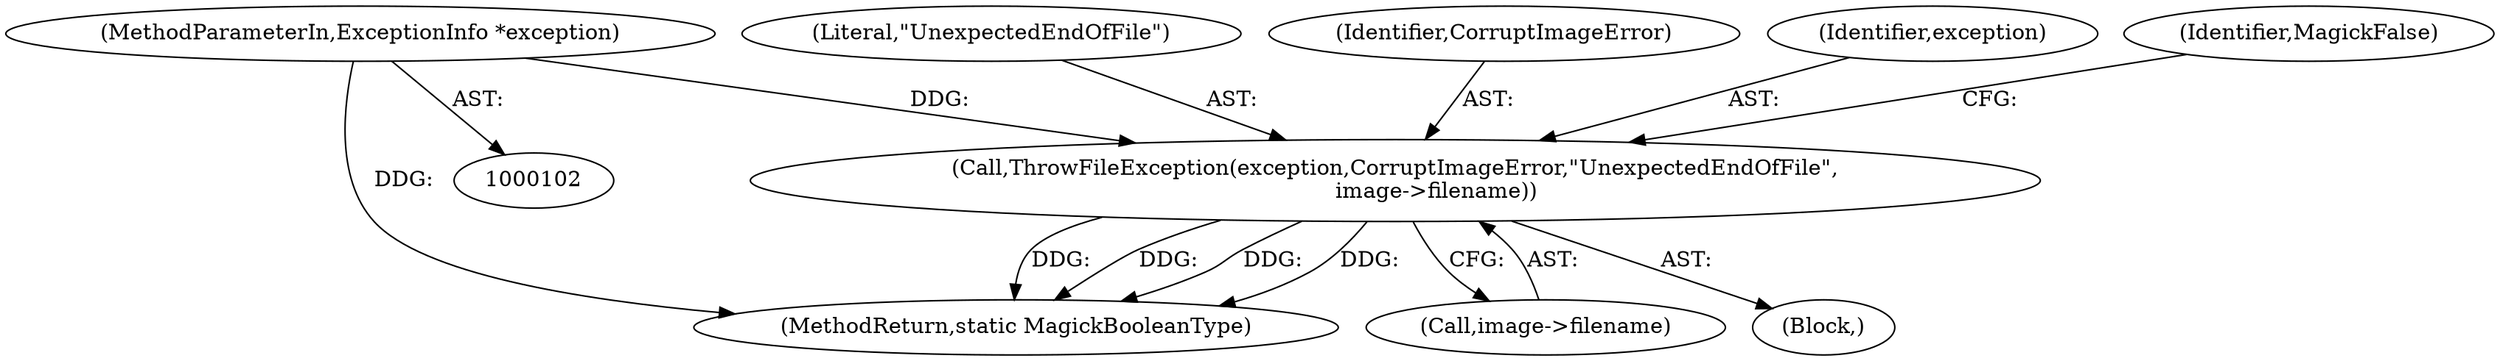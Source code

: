 digraph "1_ImageMagick_21eae25a8db5fdcd112dbcfcd9e5c37e32d32e2f_0@pointer" {
"1000137" [label="(Call,ThrowFileException(exception,CorruptImageError,\"UnexpectedEndOfFile\",\n            image->filename))"];
"1000106" [label="(MethodParameterIn,ExceptionInfo *exception)"];
"1000136" [label="(Block,)"];
"1000137" [label="(Call,ThrowFileException(exception,CorruptImageError,\"UnexpectedEndOfFile\",\n            image->filename))"];
"1000201" [label="(MethodReturn,static MagickBooleanType)"];
"1000140" [label="(Literal,\"UnexpectedEndOfFile\")"];
"1000106" [label="(MethodParameterIn,ExceptionInfo *exception)"];
"1000139" [label="(Identifier,CorruptImageError)"];
"1000138" [label="(Identifier,exception)"];
"1000141" [label="(Call,image->filename)"];
"1000145" [label="(Identifier,MagickFalse)"];
"1000137" -> "1000136"  [label="AST: "];
"1000137" -> "1000141"  [label="CFG: "];
"1000138" -> "1000137"  [label="AST: "];
"1000139" -> "1000137"  [label="AST: "];
"1000140" -> "1000137"  [label="AST: "];
"1000141" -> "1000137"  [label="AST: "];
"1000145" -> "1000137"  [label="CFG: "];
"1000137" -> "1000201"  [label="DDG: "];
"1000137" -> "1000201"  [label="DDG: "];
"1000137" -> "1000201"  [label="DDG: "];
"1000137" -> "1000201"  [label="DDG: "];
"1000106" -> "1000137"  [label="DDG: "];
"1000106" -> "1000102"  [label="AST: "];
"1000106" -> "1000201"  [label="DDG: "];
}
